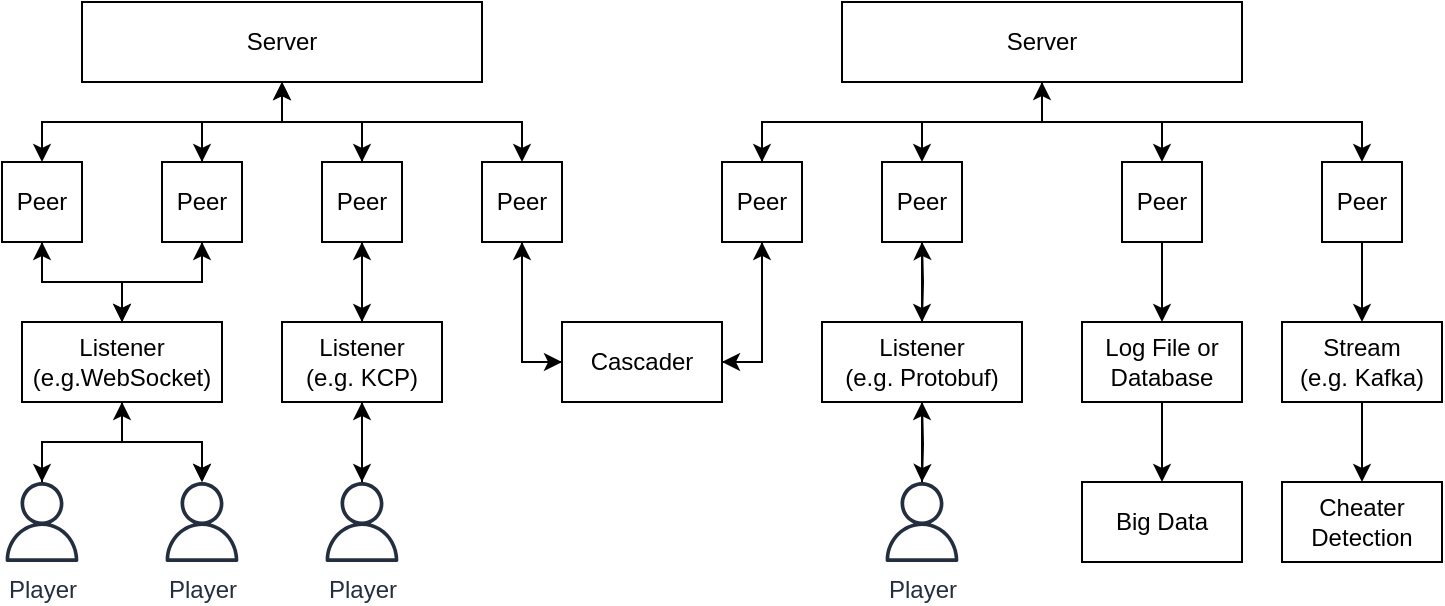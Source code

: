 <mxfile version="14.9.8" type="device"><diagram id="eany6nqlh8XGUZuoiSgE" name="Page-1"><mxGraphModel dx="869" dy="634" grid="0" gridSize="10" guides="1" tooltips="1" connect="1" arrows="1" fold="1" page="1" pageScale="1" pageWidth="827" pageHeight="1169" math="0" shadow="0"><root><mxCell id="0"/><mxCell id="1" parent="0"/><mxCell id="X1MWE2FObfVUZ9jxlb2m-24" style="edgeStyle=orthogonalEdgeStyle;rounded=0;orthogonalLoop=1;jettySize=auto;html=1;" parent="1" source="X1MWE2FObfVUZ9jxlb2m-1" target="X1MWE2FObfVUZ9jxlb2m-5" edge="1"><mxGeometry relative="1" as="geometry"/></mxCell><mxCell id="X1MWE2FObfVUZ9jxlb2m-25" style="edgeStyle=orthogonalEdgeStyle;rounded=0;orthogonalLoop=1;jettySize=auto;html=1;" parent="1" source="X1MWE2FObfVUZ9jxlb2m-1" target="X1MWE2FObfVUZ9jxlb2m-3" edge="1"><mxGeometry relative="1" as="geometry"/></mxCell><mxCell id="X1MWE2FObfVUZ9jxlb2m-26" style="edgeStyle=orthogonalEdgeStyle;rounded=0;orthogonalLoop=1;jettySize=auto;html=1;" parent="1" source="X1MWE2FObfVUZ9jxlb2m-1" target="X1MWE2FObfVUZ9jxlb2m-6" edge="1"><mxGeometry relative="1" as="geometry"/></mxCell><mxCell id="vtz8qp886-OfwDobS9rH-1" style="edgeStyle=orthogonalEdgeStyle;rounded=0;orthogonalLoop=1;jettySize=auto;html=1;" edge="1" parent="1" source="X1MWE2FObfVUZ9jxlb2m-1" target="X1MWE2FObfVUZ9jxlb2m-35"><mxGeometry relative="1" as="geometry"/></mxCell><mxCell id="X1MWE2FObfVUZ9jxlb2m-1" value="Server" style="rounded=0;whiteSpace=wrap;html=1;" parent="1" vertex="1"><mxGeometry x="120" y="160" width="200" height="40" as="geometry"/></mxCell><mxCell id="X1MWE2FObfVUZ9jxlb2m-53" style="edgeStyle=orthogonalEdgeStyle;rounded=0;orthogonalLoop=1;jettySize=auto;html=1;" parent="1" source="X1MWE2FObfVUZ9jxlb2m-2" target="X1MWE2FObfVUZ9jxlb2m-7" edge="1"><mxGeometry relative="1" as="geometry"><Array as="points"><mxPoint x="600" y="220"/><mxPoint x="460" y="220"/></Array></mxGeometry></mxCell><mxCell id="X1MWE2FObfVUZ9jxlb2m-55" style="edgeStyle=orthogonalEdgeStyle;rounded=0;orthogonalLoop=1;jettySize=auto;html=1;" parent="1" source="X1MWE2FObfVUZ9jxlb2m-2" target="X1MWE2FObfVUZ9jxlb2m-8" edge="1"><mxGeometry relative="1" as="geometry"/></mxCell><mxCell id="X1MWE2FObfVUZ9jxlb2m-61" style="edgeStyle=orthogonalEdgeStyle;rounded=0;orthogonalLoop=1;jettySize=auto;html=1;" parent="1" source="X1MWE2FObfVUZ9jxlb2m-2" target="X1MWE2FObfVUZ9jxlb2m-9" edge="1"><mxGeometry relative="1" as="geometry"/></mxCell><mxCell id="X1MWE2FObfVUZ9jxlb2m-64" style="edgeStyle=orthogonalEdgeStyle;rounded=0;orthogonalLoop=1;jettySize=auto;html=1;" parent="1" source="X1MWE2FObfVUZ9jxlb2m-2" target="X1MWE2FObfVUZ9jxlb2m-62" edge="1"><mxGeometry relative="1" as="geometry"><Array as="points"><mxPoint x="600" y="220"/><mxPoint x="760" y="220"/></Array></mxGeometry></mxCell><mxCell id="X1MWE2FObfVUZ9jxlb2m-2" value="Server" style="rounded=0;whiteSpace=wrap;html=1;" parent="1" vertex="1"><mxGeometry x="500" y="160" width="200" height="40" as="geometry"/></mxCell><mxCell id="X1MWE2FObfVUZ9jxlb2m-17" style="edgeStyle=orthogonalEdgeStyle;rounded=0;orthogonalLoop=1;jettySize=auto;html=1;" parent="1" source="X1MWE2FObfVUZ9jxlb2m-3" target="X1MWE2FObfVUZ9jxlb2m-1" edge="1"><mxGeometry relative="1" as="geometry"/></mxCell><mxCell id="X1MWE2FObfVUZ9jxlb2m-46" value="" style="edgeStyle=orthogonalEdgeStyle;rounded=0;orthogonalLoop=1;jettySize=auto;html=1;" parent="1" source="X1MWE2FObfVUZ9jxlb2m-3" target="X1MWE2FObfVUZ9jxlb2m-31" edge="1"><mxGeometry relative="1" as="geometry"/></mxCell><mxCell id="X1MWE2FObfVUZ9jxlb2m-3" value="Peer" style="rounded=0;whiteSpace=wrap;html=1;" parent="1" vertex="1"><mxGeometry x="160" y="240" width="40" height="40" as="geometry"/></mxCell><mxCell id="X1MWE2FObfVUZ9jxlb2m-18" style="edgeStyle=orthogonalEdgeStyle;rounded=0;orthogonalLoop=1;jettySize=auto;html=1;" parent="1" source="X1MWE2FObfVUZ9jxlb2m-5" target="X1MWE2FObfVUZ9jxlb2m-1" edge="1"><mxGeometry relative="1" as="geometry"/></mxCell><mxCell id="X1MWE2FObfVUZ9jxlb2m-50" style="edgeStyle=orthogonalEdgeStyle;rounded=0;orthogonalLoop=1;jettySize=auto;html=1;" parent="1" source="X1MWE2FObfVUZ9jxlb2m-5" target="X1MWE2FObfVUZ9jxlb2m-32" edge="1"><mxGeometry relative="1" as="geometry"/></mxCell><mxCell id="X1MWE2FObfVUZ9jxlb2m-5" value="Peer" style="rounded=0;whiteSpace=wrap;html=1;" parent="1" vertex="1"><mxGeometry x="240" y="240" width="40" height="40" as="geometry"/></mxCell><mxCell id="X1MWE2FObfVUZ9jxlb2m-21" style="edgeStyle=orthogonalEdgeStyle;rounded=0;orthogonalLoop=1;jettySize=auto;html=1;" parent="1" source="X1MWE2FObfVUZ9jxlb2m-6" target="X1MWE2FObfVUZ9jxlb2m-20" edge="1"><mxGeometry relative="1" as="geometry"><Array as="points"><mxPoint x="340" y="340"/></Array></mxGeometry></mxCell><mxCell id="X1MWE2FObfVUZ9jxlb2m-6" value="Peer" style="rounded=0;whiteSpace=wrap;html=1;" parent="1" vertex="1"><mxGeometry x="320" y="240" width="40" height="40" as="geometry"/></mxCell><mxCell id="X1MWE2FObfVUZ9jxlb2m-23" style="edgeStyle=orthogonalEdgeStyle;rounded=0;orthogonalLoop=1;jettySize=auto;html=1;" parent="1" source="X1MWE2FObfVUZ9jxlb2m-7" target="X1MWE2FObfVUZ9jxlb2m-2" edge="1"><mxGeometry relative="1" as="geometry"><Array as="points"><mxPoint x="460" y="220"/><mxPoint x="600" y="220"/></Array></mxGeometry></mxCell><mxCell id="X1MWE2FObfVUZ9jxlb2m-52" style="edgeStyle=orthogonalEdgeStyle;rounded=0;orthogonalLoop=1;jettySize=auto;html=1;" parent="1" source="X1MWE2FObfVUZ9jxlb2m-7" target="X1MWE2FObfVUZ9jxlb2m-20" edge="1"><mxGeometry relative="1" as="geometry"><Array as="points"><mxPoint x="460" y="340"/></Array></mxGeometry></mxCell><mxCell id="X1MWE2FObfVUZ9jxlb2m-7" value="Peer" style="rounded=0;whiteSpace=wrap;html=1;" parent="1" vertex="1"><mxGeometry x="440" y="240" width="40" height="40" as="geometry"/></mxCell><mxCell id="X1MWE2FObfVUZ9jxlb2m-56" style="edgeStyle=orthogonalEdgeStyle;rounded=0;orthogonalLoop=1;jettySize=auto;html=1;" parent="1" source="X1MWE2FObfVUZ9jxlb2m-8" edge="1"><mxGeometry relative="1" as="geometry"><mxPoint x="540" y="320" as="targetPoint"/></mxGeometry></mxCell><mxCell id="X1MWE2FObfVUZ9jxlb2m-8" value="Peer" style="rounded=0;whiteSpace=wrap;html=1;" parent="1" vertex="1"><mxGeometry x="520" y="240" width="40" height="40" as="geometry"/></mxCell><mxCell id="X1MWE2FObfVUZ9jxlb2m-66" style="edgeStyle=orthogonalEdgeStyle;rounded=0;orthogonalLoop=1;jettySize=auto;html=1;" parent="1" source="X1MWE2FObfVUZ9jxlb2m-9" target="X1MWE2FObfVUZ9jxlb2m-65" edge="1"><mxGeometry relative="1" as="geometry"/></mxCell><mxCell id="X1MWE2FObfVUZ9jxlb2m-9" value="Peer" style="rounded=0;whiteSpace=wrap;html=1;" parent="1" vertex="1"><mxGeometry x="640" y="240" width="40" height="40" as="geometry"/></mxCell><mxCell id="X1MWE2FObfVUZ9jxlb2m-10" value="Player" style="outlineConnect=0;fontColor=#232F3E;gradientColor=none;fillColor=#232F3E;strokeColor=none;dashed=0;verticalLabelPosition=bottom;verticalAlign=top;align=center;html=1;fontSize=12;fontStyle=0;aspect=fixed;pointerEvents=1;shape=mxgraph.aws4.user;" parent="1" vertex="1"><mxGeometry x="160" y="400" width="40" height="40" as="geometry"/></mxCell><mxCell id="X1MWE2FObfVUZ9jxlb2m-47" style="edgeStyle=orthogonalEdgeStyle;rounded=0;orthogonalLoop=1;jettySize=auto;html=1;" parent="1" source="X1MWE2FObfVUZ9jxlb2m-12" target="X1MWE2FObfVUZ9jxlb2m-32" edge="1"><mxGeometry relative="1" as="geometry"/></mxCell><mxCell id="X1MWE2FObfVUZ9jxlb2m-12" value="Player" style="outlineConnect=0;fontColor=#232F3E;gradientColor=none;fillColor=#232F3E;strokeColor=none;dashed=0;verticalLabelPosition=bottom;verticalAlign=top;align=center;html=1;fontSize=12;fontStyle=0;aspect=fixed;pointerEvents=1;shape=mxgraph.aws4.user;" parent="1" vertex="1"><mxGeometry x="240" y="400" width="40" height="40" as="geometry"/></mxCell><mxCell id="X1MWE2FObfVUZ9jxlb2m-22" style="edgeStyle=orthogonalEdgeStyle;rounded=0;orthogonalLoop=1;jettySize=auto;html=1;" parent="1" source="X1MWE2FObfVUZ9jxlb2m-20" target="X1MWE2FObfVUZ9jxlb2m-7" edge="1"><mxGeometry relative="1" as="geometry"><Array as="points"><mxPoint x="460" y="340"/></Array></mxGeometry></mxCell><mxCell id="X1MWE2FObfVUZ9jxlb2m-51" style="edgeStyle=orthogonalEdgeStyle;rounded=0;orthogonalLoop=1;jettySize=auto;html=1;" parent="1" source="X1MWE2FObfVUZ9jxlb2m-20" target="X1MWE2FObfVUZ9jxlb2m-6" edge="1"><mxGeometry relative="1" as="geometry"><Array as="points"><mxPoint x="340" y="340"/></Array></mxGeometry></mxCell><mxCell id="X1MWE2FObfVUZ9jxlb2m-20" value="Cascader" style="rounded=0;whiteSpace=wrap;html=1;" parent="1" vertex="1"><mxGeometry x="360" y="320" width="80" height="40" as="geometry"/></mxCell><mxCell id="X1MWE2FObfVUZ9jxlb2m-34" style="edgeStyle=orthogonalEdgeStyle;rounded=0;orthogonalLoop=1;jettySize=auto;html=1;" parent="1" source="X1MWE2FObfVUZ9jxlb2m-31" target="X1MWE2FObfVUZ9jxlb2m-10" edge="1"><mxGeometry relative="1" as="geometry"/></mxCell><mxCell id="X1MWE2FObfVUZ9jxlb2m-41" style="edgeStyle=orthogonalEdgeStyle;rounded=0;orthogonalLoop=1;jettySize=auto;html=1;" parent="1" source="X1MWE2FObfVUZ9jxlb2m-31" target="X1MWE2FObfVUZ9jxlb2m-37" edge="1"><mxGeometry relative="1" as="geometry"/></mxCell><mxCell id="X1MWE2FObfVUZ9jxlb2m-42" style="edgeStyle=orthogonalEdgeStyle;rounded=0;orthogonalLoop=1;jettySize=auto;html=1;" parent="1" source="X1MWE2FObfVUZ9jxlb2m-31" target="X1MWE2FObfVUZ9jxlb2m-10" edge="1"><mxGeometry relative="1" as="geometry"/></mxCell><mxCell id="X1MWE2FObfVUZ9jxlb2m-43" style="edgeStyle=orthogonalEdgeStyle;rounded=0;orthogonalLoop=1;jettySize=auto;html=1;" parent="1" source="X1MWE2FObfVUZ9jxlb2m-31" target="X1MWE2FObfVUZ9jxlb2m-35" edge="1"><mxGeometry relative="1" as="geometry"/></mxCell><mxCell id="X1MWE2FObfVUZ9jxlb2m-44" style="edgeStyle=orthogonalEdgeStyle;rounded=0;orthogonalLoop=1;jettySize=auto;html=1;" parent="1" source="X1MWE2FObfVUZ9jxlb2m-31" target="X1MWE2FObfVUZ9jxlb2m-3" edge="1"><mxGeometry relative="1" as="geometry"/></mxCell><mxCell id="X1MWE2FObfVUZ9jxlb2m-31" value="Listener&lt;br&gt;(e.g.WebSocket)" style="rounded=0;whiteSpace=wrap;html=1;" parent="1" vertex="1"><mxGeometry x="90" y="320" width="100" height="40" as="geometry"/></mxCell><mxCell id="X1MWE2FObfVUZ9jxlb2m-48" style="edgeStyle=orthogonalEdgeStyle;rounded=0;orthogonalLoop=1;jettySize=auto;html=1;" parent="1" source="X1MWE2FObfVUZ9jxlb2m-32" target="X1MWE2FObfVUZ9jxlb2m-12" edge="1"><mxGeometry relative="1" as="geometry"/></mxCell><mxCell id="X1MWE2FObfVUZ9jxlb2m-49" style="edgeStyle=orthogonalEdgeStyle;rounded=0;orthogonalLoop=1;jettySize=auto;html=1;" parent="1" source="X1MWE2FObfVUZ9jxlb2m-32" target="X1MWE2FObfVUZ9jxlb2m-5" edge="1"><mxGeometry relative="1" as="geometry"/></mxCell><mxCell id="X1MWE2FObfVUZ9jxlb2m-32" value="Listener&lt;br&gt;(e.g. KCP)" style="rounded=0;whiteSpace=wrap;html=1;" parent="1" vertex="1"><mxGeometry x="220" y="320" width="80" height="40" as="geometry"/></mxCell><mxCell id="X1MWE2FObfVUZ9jxlb2m-45" style="edgeStyle=orthogonalEdgeStyle;rounded=0;orthogonalLoop=1;jettySize=auto;html=1;" parent="1" source="X1MWE2FObfVUZ9jxlb2m-35" target="X1MWE2FObfVUZ9jxlb2m-31" edge="1"><mxGeometry relative="1" as="geometry"/></mxCell><mxCell id="X1MWE2FObfVUZ9jxlb2m-35" value="Peer" style="rounded=0;whiteSpace=wrap;html=1;" parent="1" vertex="1"><mxGeometry x="80" y="240" width="40" height="40" as="geometry"/></mxCell><mxCell id="X1MWE2FObfVUZ9jxlb2m-40" style="edgeStyle=orthogonalEdgeStyle;rounded=0;orthogonalLoop=1;jettySize=auto;html=1;" parent="1" source="X1MWE2FObfVUZ9jxlb2m-37" target="X1MWE2FObfVUZ9jxlb2m-31" edge="1"><mxGeometry relative="1" as="geometry"/></mxCell><mxCell id="X1MWE2FObfVUZ9jxlb2m-37" value="Player" style="outlineConnect=0;fontColor=#232F3E;gradientColor=none;fillColor=#232F3E;strokeColor=none;dashed=0;verticalLabelPosition=bottom;verticalAlign=top;align=center;html=1;fontSize=12;fontStyle=0;aspect=fixed;pointerEvents=1;shape=mxgraph.aws4.user;" parent="1" vertex="1"><mxGeometry x="80" y="400" width="40" height="40" as="geometry"/></mxCell><mxCell id="X1MWE2FObfVUZ9jxlb2m-57" style="edgeStyle=orthogonalEdgeStyle;rounded=0;orthogonalLoop=1;jettySize=auto;html=1;" parent="1" target="X1MWE2FObfVUZ9jxlb2m-8" edge="1"><mxGeometry relative="1" as="geometry"><mxPoint x="540" y="320" as="sourcePoint"/></mxGeometry></mxCell><mxCell id="X1MWE2FObfVUZ9jxlb2m-54" value="Listener&lt;br&gt;(e.g. Protobuf)" style="rounded=0;whiteSpace=wrap;html=1;" parent="1" vertex="1"><mxGeometry x="490" y="320" width="100" height="40" as="geometry"/></mxCell><mxCell id="X1MWE2FObfVUZ9jxlb2m-58" style="edgeStyle=orthogonalEdgeStyle;rounded=0;orthogonalLoop=1;jettySize=auto;html=1;" parent="1" source="X1MWE2FObfVUZ9jxlb2m-59" edge="1"><mxGeometry relative="1" as="geometry"><mxPoint x="540" y="360" as="targetPoint"/></mxGeometry></mxCell><mxCell id="X1MWE2FObfVUZ9jxlb2m-59" value="Player" style="outlineConnect=0;fontColor=#232F3E;gradientColor=none;fillColor=#232F3E;strokeColor=none;dashed=0;verticalLabelPosition=bottom;verticalAlign=top;align=center;html=1;fontSize=12;fontStyle=0;aspect=fixed;pointerEvents=1;shape=mxgraph.aws4.user;" parent="1" vertex="1"><mxGeometry x="520" y="400" width="40" height="40" as="geometry"/></mxCell><mxCell id="X1MWE2FObfVUZ9jxlb2m-60" style="edgeStyle=orthogonalEdgeStyle;rounded=0;orthogonalLoop=1;jettySize=auto;html=1;" parent="1" target="X1MWE2FObfVUZ9jxlb2m-59" edge="1"><mxGeometry relative="1" as="geometry"><mxPoint x="540" y="360" as="sourcePoint"/></mxGeometry></mxCell><mxCell id="X1MWE2FObfVUZ9jxlb2m-71" style="edgeStyle=orthogonalEdgeStyle;rounded=0;orthogonalLoop=1;jettySize=auto;html=1;" parent="1" source="X1MWE2FObfVUZ9jxlb2m-62" target="X1MWE2FObfVUZ9jxlb2m-70" edge="1"><mxGeometry relative="1" as="geometry"/></mxCell><mxCell id="X1MWE2FObfVUZ9jxlb2m-62" value="Peer" style="rounded=0;whiteSpace=wrap;html=1;" parent="1" vertex="1"><mxGeometry x="740" y="240" width="40" height="40" as="geometry"/></mxCell><mxCell id="X1MWE2FObfVUZ9jxlb2m-69" style="edgeStyle=orthogonalEdgeStyle;rounded=0;orthogonalLoop=1;jettySize=auto;html=1;" parent="1" source="X1MWE2FObfVUZ9jxlb2m-65" target="X1MWE2FObfVUZ9jxlb2m-67" edge="1"><mxGeometry relative="1" as="geometry"/></mxCell><mxCell id="X1MWE2FObfVUZ9jxlb2m-65" value="Log File or&lt;br&gt;Database" style="rounded=0;whiteSpace=wrap;html=1;" parent="1" vertex="1"><mxGeometry x="620" y="320" width="80" height="40" as="geometry"/></mxCell><mxCell id="X1MWE2FObfVUZ9jxlb2m-67" value="Big Data" style="rounded=0;whiteSpace=wrap;html=1;" parent="1" vertex="1"><mxGeometry x="620" y="400" width="80" height="40" as="geometry"/></mxCell><mxCell id="X1MWE2FObfVUZ9jxlb2m-73" style="edgeStyle=orthogonalEdgeStyle;rounded=0;orthogonalLoop=1;jettySize=auto;html=1;" parent="1" source="X1MWE2FObfVUZ9jxlb2m-70" target="X1MWE2FObfVUZ9jxlb2m-72" edge="1"><mxGeometry relative="1" as="geometry"/></mxCell><mxCell id="X1MWE2FObfVUZ9jxlb2m-70" value="Stream&lt;br&gt;(e.g. Kafka)" style="rounded=0;whiteSpace=wrap;html=1;" parent="1" vertex="1"><mxGeometry x="720" y="320" width="80" height="40" as="geometry"/></mxCell><mxCell id="X1MWE2FObfVUZ9jxlb2m-72" value="Cheater&lt;br&gt;Detection" style="rounded=0;whiteSpace=wrap;html=1;" parent="1" vertex="1"><mxGeometry x="720" y="400" width="80" height="40" as="geometry"/></mxCell></root></mxGraphModel></diagram></mxfile>
